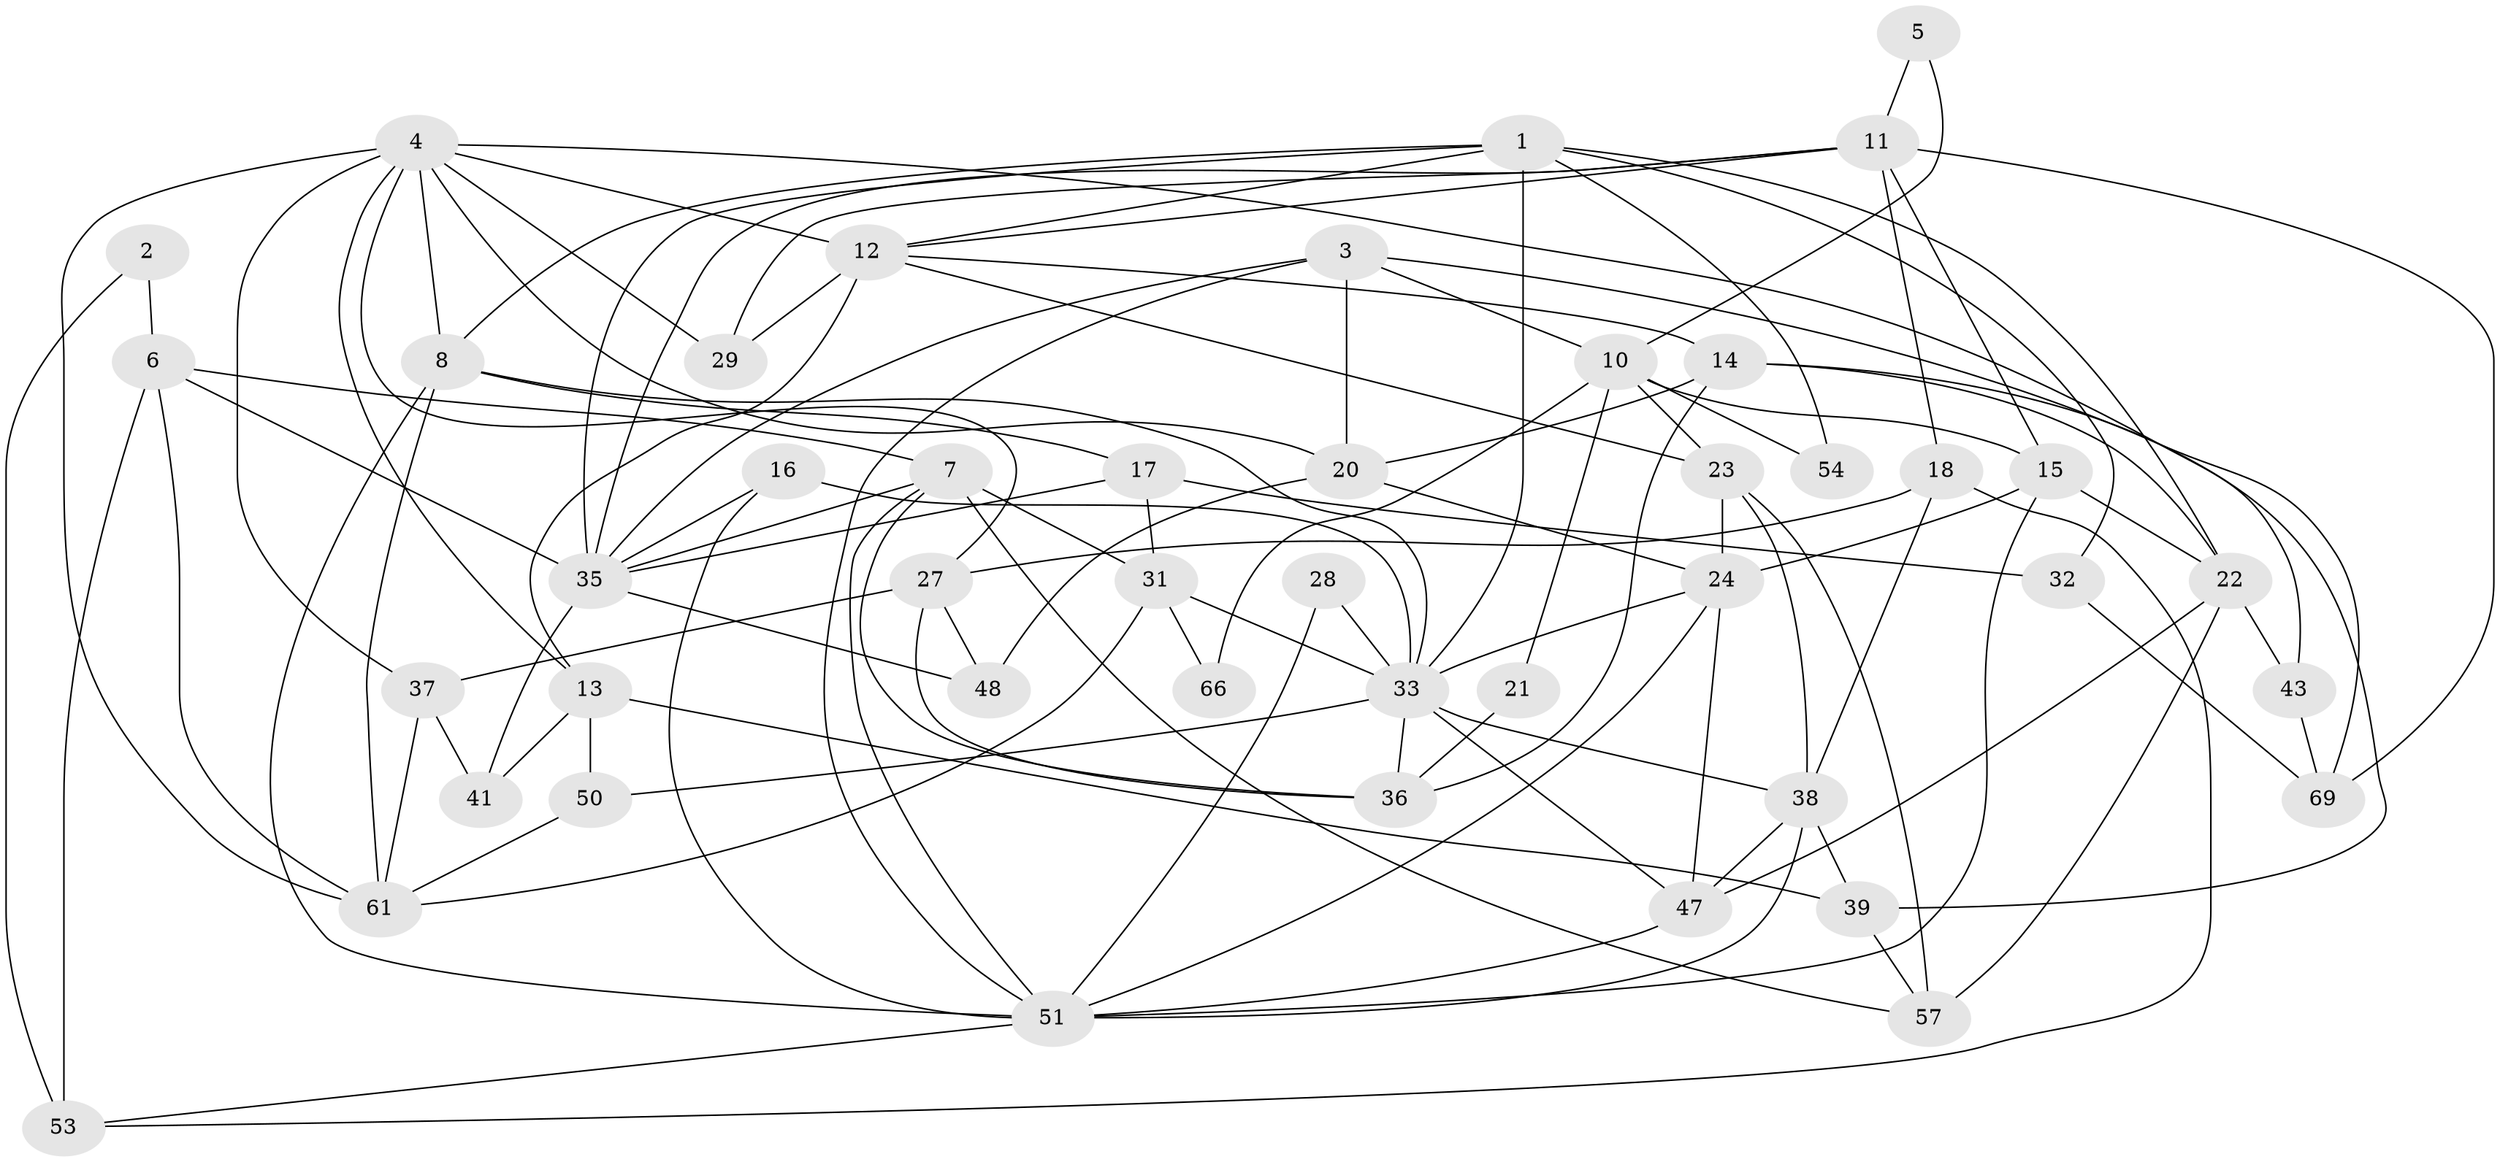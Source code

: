 // original degree distribution, {6: 0.0821917808219178, 3: 0.2465753424657534, 5: 0.1506849315068493, 10: 0.0136986301369863, 2: 0.1232876712328767, 4: 0.3561643835616438, 8: 0.0136986301369863, 7: 0.0136986301369863}
// Generated by graph-tools (version 1.1) at 2025/11/02/27/25 16:11:24]
// undirected, 45 vertices, 109 edges
graph export_dot {
graph [start="1"]
  node [color=gray90,style=filled];
  1 [super="+9"];
  2 [super="+44"];
  3 [super="+65"];
  4 [super="+26"];
  5;
  6;
  7 [super="+19"];
  8 [super="+58"];
  10 [super="+25"];
  11 [super="+73"];
  12 [super="+30"];
  13 [super="+60"];
  14;
  15 [super="+34"];
  16;
  17;
  18;
  20 [super="+71"];
  21;
  22 [super="+63"];
  23 [super="+45"];
  24 [super="+42"];
  27 [super="+46"];
  28;
  29;
  31 [super="+64"];
  32 [super="+72"];
  33 [super="+49"];
  35 [super="+40"];
  36 [super="+59"];
  37;
  38 [super="+52"];
  39;
  41;
  43 [super="+68"];
  47 [super="+55"];
  48;
  50;
  51 [super="+70"];
  53 [super="+56"];
  54;
  57 [super="+67"];
  61 [super="+62"];
  66;
  69;
  1 -- 33;
  1 -- 8;
  1 -- 54;
  1 -- 35;
  1 -- 32;
  1 -- 22;
  1 -- 12;
  2 -- 53 [weight=2];
  2 -- 6;
  3 -- 69;
  3 -- 51;
  3 -- 10;
  3 -- 35;
  3 -- 20;
  4 -- 8 [weight=2];
  4 -- 20;
  4 -- 27;
  4 -- 29;
  4 -- 37;
  4 -- 43;
  4 -- 61;
  4 -- 13;
  4 -- 12;
  5 -- 11;
  5 -- 10;
  6 -- 7;
  6 -- 35;
  6 -- 53;
  6 -- 61;
  7 -- 36 [weight=2];
  7 -- 57;
  7 -- 35;
  7 -- 51;
  7 -- 31;
  8 -- 61;
  8 -- 17;
  8 -- 51;
  8 -- 33;
  10 -- 66;
  10 -- 21;
  10 -- 54;
  10 -- 15;
  10 -- 23;
  11 -- 15;
  11 -- 35;
  11 -- 69;
  11 -- 18;
  11 -- 29;
  11 -- 12;
  12 -- 14;
  12 -- 13;
  12 -- 29;
  12 -- 23;
  13 -- 50;
  13 -- 39;
  13 -- 41;
  14 -- 20;
  14 -- 39;
  14 -- 22;
  14 -- 36;
  15 -- 51;
  15 -- 24;
  15 -- 22;
  16 -- 51;
  16 -- 33;
  16 -- 35;
  17 -- 31;
  17 -- 35;
  17 -- 32;
  18 -- 38 [weight=2];
  18 -- 27;
  18 -- 53;
  20 -- 24;
  20 -- 48;
  21 -- 36;
  22 -- 43;
  22 -- 57;
  22 -- 47;
  23 -- 24;
  23 -- 38;
  23 -- 57;
  24 -- 33;
  24 -- 51;
  24 -- 47;
  27 -- 37;
  27 -- 48;
  27 -- 36;
  28 -- 51;
  28 -- 33;
  31 -- 61;
  31 -- 66 [weight=2];
  31 -- 33;
  32 -- 69;
  33 -- 50 [weight=2];
  33 -- 36;
  33 -- 38;
  33 -- 47;
  35 -- 41;
  35 -- 48;
  37 -- 41;
  37 -- 61;
  38 -- 51;
  38 -- 39;
  38 -- 47;
  39 -- 57;
  43 -- 69;
  47 -- 51;
  50 -- 61;
  51 -- 53;
}
